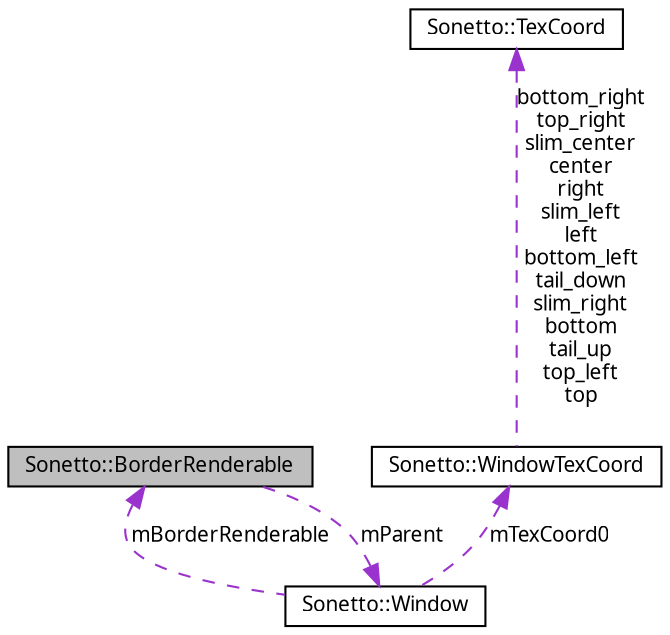 digraph G
{
  bgcolor="transparent";
  edge [fontname="FreeSans.ttf",fontsize=10,labelfontname="FreeSans.ttf",labelfontsize=10];
  node [fontname="FreeSans.ttf",fontsize=10,shape=record];
  Node1 [label="Sonetto::BorderRenderable",height=0.2,width=0.4,color="black", fillcolor="grey75", style="filled" fontcolor="black"];
  Node2 -> Node1 [dir=back,color="darkorchid3",fontsize=10,style="dashed",label="mParent",fontname="FreeSans.ttf"];
  Node2 [label="Sonetto::Window",height=0.2,width=0.4,color="black",URL="$class_sonetto_1_1_window.html"];
  Node3 -> Node2 [dir=back,color="darkorchid3",fontsize=10,style="dashed",label="mTexCoord0",fontname="FreeSans.ttf"];
  Node3 [label="Sonetto::WindowTexCoord",height=0.2,width=0.4,color="black",URL="$struct_sonetto_1_1_window_tex_coord.html"];
  Node4 -> Node3 [dir=back,color="darkorchid3",fontsize=10,style="dashed",label="bottom_right\ntop_right\nslim_center\ncenter\nright\nslim_left\nleft\nbottom_left\ntail_down\nslim_right\nbottom\ntail_up\ntop_left\ntop",fontname="FreeSans.ttf"];
  Node4 [label="Sonetto::TexCoord",height=0.2,width=0.4,color="black",URL="$struct_sonetto_1_1_tex_coord.html"];
  Node1 -> Node2 [dir=back,color="darkorchid3",fontsize=10,style="dashed",label="mBorderRenderable",fontname="FreeSans.ttf"];
}
